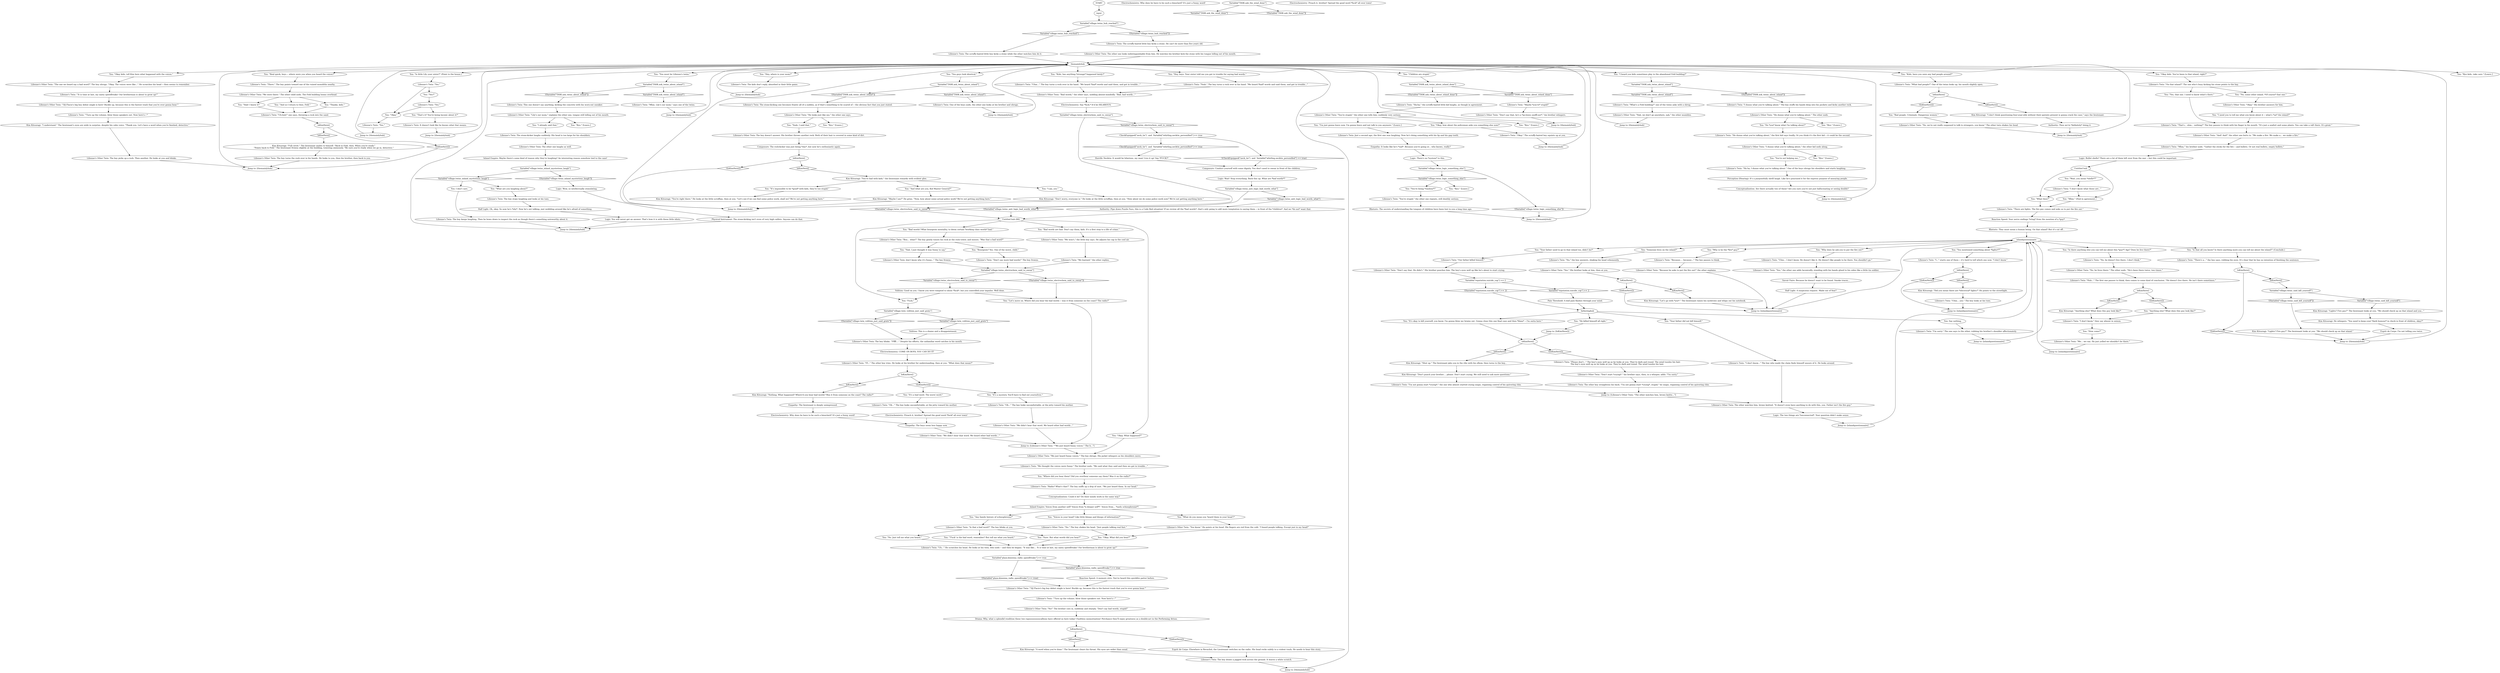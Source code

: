 # VILLAGE / LILIENNES TWINS
# You can talk to them before and get nothing, but when you hear the twins have been to the island they tell you details about it.
# ==================================================
digraph G {
	  0 [label="START"];
	  1 [label="input"];
	  2 [label="Lilienne's Twin: \"Yes.\""];
	  3 [label="You: \"Hey, where is your mom?\""];
	  4 [label="You: \"Kids, have you seen any bad people around?\""];
	  5 [label="Lilienne's Other Twin: The boy doesn't answer. His brother throws another rock. Both of their hair is covered in some kind of dirt."];
	  6 [label="Lilienne's Twin: \"I...\" starts one of them -- it's hard to tell which one now. \"I don't know.\""];
	  7 [label="Jump to: [islandquestionnaire]"];
	  8 [label="Variable[\"TASK.ask_twins_about_island\"]"];
	  9 [label="Variable[\"TASK.ask_twins_about_island\"]", shape=diamond];
	  10 [label="!(Variable[\"TASK.ask_twins_about_island\"])", shape=diamond];
	  11 [label="IsKimHere()"];
	  12 [label="IsKimHere()", shape=diamond];
	  13 [label="!(IsKimHere())", shape=diamond];
	  14 [label="Kim Kitsuragi: \"Full circle.\" The lieutenant smiles to himself. \"Back to Feld, then. When you're ready.\"\n\"Points back to Feld.\" The lieutenant frowns slightly at the building, towering ominously. \"Be sure you're ready when we go in, detective.\""];
	  15 [label="Jump to: [themainlyhub]"];
	  16 [label="Lilienne's Other Twin: \"Bad words,\" the other says, nodding absent-mindedly. \"Bad, bad words...\""];
	  17 [label="Variable[\"TASK.ask_twins_about_island\"]"];
	  18 [label="Variable[\"TASK.ask_twins_about_island\"]", shape=diamond];
	  19 [label="!(Variable[\"TASK.ask_twins_about_island\"])", shape=diamond];
	  20 [label="Lilienne's Other Twin: \"I dunno what you're talking about,\" the other kid nods along."];
	  21 [label="Jump to: [themainlyhub]"];
	  22 [label="Variable[\"village.twins_said_kill_yourself\"]"];
	  23 [label="Variable[\"village.twins_said_kill_yourself\"]", shape=diamond];
	  24 [label="!(Variable[\"village.twins_said_kill_yourself\"])", shape=diamond];
	  25 [label="Kim Kitsuragi: \"Lights? Fire guy?\" The lieutenant looks at you. \"We should check up on that island and you...\""];
	  26 [label="You: I don't care."];
	  27 [label="Lilienne's Twin: \"You're stupid,\" the other one repeats, still deathly serious."];
	  28 [label="You: \"Okay kids. You've been to that island, right?\""];
	  29 [label="Kim Kitsuragi: \"Let's go with *yes*.\" The lieutenant raises his eyebrows and whips out his notebook."];
	  30 [label="Lilienne's Other Twin: \"Don't say that. He didn't.\" His brother punches him. The boy's eyes well up like he's about to start crying."];
	  31 [label="Lilienne's Twin: \"I don't know...\" The boy who made the claim finds himself unsure of it. He looks around."];
	  32 [label="Kim Kitsuragi: \"Lights? Fire guy?\" The lieutenant looks at you. \"We should check up on that island.\""];
	  33 [label="You: \"Hey, boys. Your sister told me you got in trouble for saying bad words.\""];
	  34 [label="Empathy: The lieutenant is deeply unimpressed."];
	  35 [label="You: \"Let's move on. Where did you hear the bad words -- was it from someone on the coast? The radio?\""];
	  36 [label="You: \"Nah. I just thought it was funny to say.\""];
	  37 [label="You: \"Okay kids, tell Kim here what happened with the voices.\""];
	  38 [label="Lilienne's Other Twin: \"The one we heard say a bad word?\" The boy shrugs. \"Okay. The voices were like...\" He scratches his head -- then seems to remember."];
	  39 [label="Lilienne's Twin: \"'It is time at last, my nasty speedfreaks! Our brotherman is about to grow up!'\""];
	  40 [label="Lilienne's Twin: \"Yes.\""];
	  41 [label="Pain Threshold: A dull pain flashes through your mind."];
	  42 [label="You: \"You guys look identical.\""];
	  43 [label="You: \"Children are stupid.\""];
	  44 [label="Lilienne's Twin: \"On that island?\" The one who's busy kicking his stone points to the bay."];
	  45 [label="You: \"Why does he ask you to put the fire out?\""];
	  46 [label="IsKimHere()"];
	  47 [label="IsKimHere()", shape=diamond];
	  48 [label="!(IsKimHere())", shape=diamond];
	  49 [label="Jump to: [islandquestionnaire]"];
	  50 [label="Lilienne's Twin: \"I'm sorry.\" The one says to the other, rubbing his brother's shoulder affectionately."];
	  51 [label="Lilienne's Twin: \"I don't know,\" they say almost in unison."];
	  52 [label="Lilienne's Other Twin: \"Don't say that, he's a *po-leees oooffi-ser*,\" his brother whispers."];
	  53 [label="Lilienne's Other Twin: \"We won't,\" the little boy says. He adjusts his cap in the cool air."];
	  54 [label="Lilienne's Twin: \"We learned,\" the other replies."];
	  55 [label="Lilienne's Other Twin: \"'DJ Flacio's big boy debut single is here! Buckle up, because this is the fastest trash that you're ever gonna hear.'\""];
	  56 [label="Electrochemistry: COME ON BOYS, YOU CAN DO IT!"];
	  57 [label="Perception (Hearing): It's a purposefully shrill laugh. Like he's practised it for the express purpose of annoying people."];
	  58 [label="Lilienne's Twin: It doesn't look like he knows what that means."];
	  59 [label="You: \"Okay.\""];
	  60 [label="Jump to: [themainlyhub]"];
	  61 [label="Lilienne's Other Twin: \"Because he asks to put the fire out!\" the other explains."];
	  62 [label="Lilienne's Twin: The scruffy-haired little boy kicks a stone while the other watches him do it."];
	  63 [label="Lilienne's Twin: \"There's a...\" the boy says, rubbing his eyes. It's clear that he has no intention of finishing the sentence."];
	  64 [label="Electrochemistry: Why does he have to be such a binoclard? It's just a funny word!"];
	  65 [label="Lilienne's Other Twin: \"We just heard funny voices.\" The boy shrugs. His jacket whispers as his shoulders move."];
	  66 [label="Lilienne's Twin: \"He dunno what you're talking about,\" the first kid says loudly. Or you think it's the first kid -- it could be the second."];
	  67 [label="Esprit de Corps: I'm not telling you twice."];
	  68 [label="You: \"You must be Lilienne's twins.\""];
	  69 [label="You: \"Bye.\" [Leave.]"];
	  70 [label="You: \"I'm just gonna leave now. I'm gonna leave and not talk to you anymore.\" [Leave.]"];
	  71 [label="Lilienne's Twin: Just a second ago, the first one was laughing. Now he's doing something with his lip and his gap tooth."];
	  72 [label="Lilienne's Other Twin: \"Yes.\" His brother looks at him, then at you."];
	  73 [label="Lilienne's Other Twin: \"And! And!\" the other one butts in. \"We make a fire. We make a... we make a fire.\""];
	  74 [label="You: \"Okay, how about the policeman asks you something else now?\""];
	  75 [label="Lilienne's Twin: \"Uhm...\" The boy turns a rock over in his hand. \"We heard *bad* words and said them, and got in trouble...\""];
	  76 [label="Lilienne's Other Twin: The boy blinks. \"Fffff....\" Despite his efforts, the unfamiliar word catches in his mouth."];
	  77 [label="You: \"Bad words are bad. Don't say them, kids. It's a first step to a life of crime.\""];
	  78 [label="Jump to: [Lilienne's Other Twin: \"\"We just heard funny voices.\" The b...\"]"];
	  79 [label="IsKimHere()"];
	  80 [label="IsKimHere()", shape=diamond];
	  81 [label="!(IsKimHere())", shape=diamond];
	  82 [label="Lilienne's Twin: The boy draws a jagged rock across the ground. It leaves a white scratch."];
	  83 [label="You: \"Sure. But what words did you hear?\""];
	  84 [label="Electrochemistry: Why does he have to be such a binoclard? It's just a funny word!"];
	  85 [label="You: \"I heard you kids sometimes play in the abandoned Feld building?\""];
	  86 [label="You: \"Do *you* know what I'm talking about?\""];
	  87 [label="Conceptualization: Are there actually two of them? Are you sure you're not just hallucinating or seeing double?"];
	  88 [label="Empathy: It looks like he's *sad*. Because you're going or... who knows, really?"];
	  89 [label="You: \"Yes?\""];
	  90 [label="Logic: Wow, so intellectually stimulating."];
	  91 [label="Variable[\"reputation.suicide_cop\"] >= 2"];
	  92 [label="Variable[\"reputation.suicide_cop\"] >= 2", shape=diamond];
	  93 [label="!(Variable[\"reputation.suicide_cop\"] >= 2)", shape=diamond];
	  94 [label="Jump to: [themainlyhub]"];
	  95 [label="Variable[\"village.twins_inland_mysterious_laugh\"]"];
	  96 [label="Variable[\"village.twins_inland_mysterious_laugh\"]", shape=diamond];
	  97 [label="!(Variable[\"village.twins_inland_mysterious_laugh\"])", shape=diamond];
	  98 [label="You: \"Why is he the *fire* guy?\""];
	  99 [label="You: \"Anything else? What does this guy look like?\""];
	  100 [label="Lilienne's Other Twin: don't know why it's funny...\" The boy frowns."];
	  101 [label="Kim Kitsuragi: \"A word when you're done.\" The lieutenant clears his throat. His eyes are wider than usual."];
	  102 [label="Lilienne's Other Twin: The boy picks up a rock. Then another. He looks at you and blinks."];
	  103 [label="You: \"Wait, you mean *shells*?\""];
	  104 [label="Authority: Then we're *definitely* doing it."];
	  105 [label="Jump to: [themainlyhub]"];
	  106 [label="Lilienne's Twin: \"Mhm. Lily's our mom,\" says one of the twins."];
	  107 [label="Lilienne's Twin: \"No, he doesn't live there. I don't think.\""];
	  108 [label="Lilienne's Twin: \"Uh-huh!\" one says, throwing a rock into the sand."];
	  109 [label="IsKimHere()"];
	  110 [label="IsKimHere()", shape=diamond];
	  111 [label="!(IsKimHere())", shape=diamond];
	  112 [label="Jump to: [themainlyhub]"];
	  113 [label="You: \"Hah! I knew it!\""];
	  114 [label="Lilienne's Twin: \"Oh...\" The boy looks uncomfortable, at the jetty toward his mother."];
	  115 [label="Lilienne's Other Twin: \"We didn't hear that word. We heard other bad words...\""];
	  116 [label="You: \"You're not helping me..\""];
	  117 [label="Lilienne's Twin: The boy stops laughing and looks at his toes."];
	  118 [label="Variable[\"TASK.ask_twins_about_island\"]"];
	  119 [label="Variable[\"TASK.ask_twins_about_island\"]", shape=diamond];
	  120 [label="!(Variable[\"TASK.ask_twins_about_island\"])", shape=diamond];
	  121 [label="Jump to: [islandquestionnaire]"];
	  122 [label="Kim Kitsuragi: \"Anything else? What does this guy look like?\""];
	  123 [label="Variable[\"village.twin_volition_just_said_grats\"]"];
	  124 [label="Variable[\"village.twin_volition_just_said_grats\"]", shape=diamond];
	  125 [label="!(Variable[\"village.twin_volition_just_said_grats\"])", shape=diamond];
	  126 [label="Lilienne's Other Twin: \"We didn't hear that word. We heard other bad words...\""];
	  127 [label="You: \"Where did you hear them? Did you overhear someone say them? Was it on the radio?\""];
	  128 [label="Lilienne's Other Twin: \"No.\" The boy shakes his head. \"Just people talking real fast.\""];
	  129 [label="Lilienne's Other Twin: \"You know.\" He points at his head. His fingers are red from the cold. \"I heard people talking. Except just in my head!\""];
	  130 [label="Lilienne's Twin: \"'Turn up the volume, blow those speakers out. Now here's---'\""];
	  131 [label="Lilienne's Other Twin: \"We were there.\" The other child nods. The Feld building looms overhead."];
	  132 [label="Lilienne's Other Twin: The boy turns the rock over in his hands. He looks to you, then his brother, then back to you."];
	  133 [label="Composure: Conduct yourself with some dignity. You don't need to swear in front of the children."];
	  134 [label="Variable[\"TASK.ask_the_wind_done\"]"];
	  135 [label="Variable[\"TASK.ask_the_wind_done\"]", shape=diamond];
	  136 [label="!(Variable[\"TASK.ask_the_wind_done\"])", shape=diamond];
	  137 [label="Half Light: A suspicious request. Made out of fear?"];
	  138 [label="Jump to: [islandquestionnaire]"];
	  139 [label="Lilienne's Twin: The stone-kicker laughs suddenly. His head is too large for his shoulders."];
	  140 [label="Lilienne's Twin: The boy keeps laughing. Then he bows down to inspect the rock as though there's something noteworthy about it."];
	  141 [label="Lilienne's Twin: \"Because.... because...\" The boy pauses to think."];
	  142 [label="Lilienne's Other Twin: \"No, he lives there.\" The other nods. \"He's been there twice, two times.\""];
	  143 [label="Lilienne's Twin: \"Huh...\" The first one pauses to think, then comes to some kind of conclusion. \"He doesn't live there. He isn't there sometimes.\""];
	  144 [label="Jump to: [themainlyhub]"];
	  145 [label="Volition: This is a shame and a disappointment."];
	  146 [label="You: \"Okay. What did you hear?\""];
	  147 [label="Variable[\"plaza.kineema_radio_speedfreaks\"] == true"];
	  148 [label="Variable[\"plaza.kineema_radio_speedfreaks\"] == true", shape=diamond];
	  149 [label="!(Variable[\"plaza.kineema_radio_speedfreaks\"] == true)", shape=diamond];
	  150 [label="Lilienne's Other Twin: \"No!\" The brother cuts in, suddenly and sharply. \"Don't say bad words, stupid!\""];
	  151 [label="You: \"And so I return to thee, Feld.\""];
	  152 [label="You: \"Thanks, kids.\""];
	  153 [label="Logic: Wait! Stop everything. Back this up. What are *bad words*?"];
	  154 [label="Lilienne's Other Twin: \"Ff...\" The other boy tries. He looks at his brother for understanding, then at you. \"What does that mean?\""];
	  155 [label="Jump to: [themainlyhub]"];
	  156 [label="Lilienne's Twin: \"What's a Feld building?\" one of the twins asks with a shrug."];
	  157 [label="Lilienne's Twin: \"I don't know what those are...\""];
	  158 [label="Composure: The rock-kicker was just being *shy*, but now he's enthusiastic again."];
	  159 [label="You: \"I need you to tell me what you know about it -- what's *on* the island?\""];
	  160 [label="Lilienne's Twin: One of the boys nods, the other one looks at his brother and shrugs."];
	  161 [label="Jump to: [themainlyhub]"];
	  162 [label="IsKimHere()"];
	  163 [label="IsKimHere()", shape=diamond];
	  164 [label="!(IsKimHere())", shape=diamond];
	  165 [label="You: \"Kids, has anything *strange* happened lately?\""];
	  166 [label="Lilienne's Twin: \"Yeah.\" The boy turns a rock over in his hand. \"We heard *bad* words and said them, and got in trouble...\""];
	  167 [label="Horrific Necktie: It would be hilarious, my man! Live it up! Say *FUCK!*"];
	  168 [label="IsKimHere()"];
	  169 [label="IsKimHere()", shape=diamond];
	  170 [label="!(IsKimHere())", shape=diamond];
	  171 [label="You: \"Voices in your head? Like little bleeps and bloops of information?\""];
	  172 [label="Esprit de Corps: Elsewhere in Revachol, the Lieutenant switches on the radio. His head rocks subtly to a violent track. He needs to hear this story."];
	  173 [label="Drama: Why, what a splendid rendition these two rapsssssssssscallions have offered us here today! Faultless memorization! Perchance they'll enjoy greatness as a double-act in the Performing Artsss."];
	  174 [label="You: \"Any family history of schizophrenia?\""];
	  175 [label="Logic: Bullet shells? There are a lot of them left over from the war -- but this could be important."];
	  176 [label="Lilienne's Twin: The kids don't reply, absorbed in their little game."];
	  177 [label="Jump to: [themainlyhub]"];
	  178 [label="Lilienne's Twin: The scruffy-haired little boy kicks a stone. He can't be more than five years old."];
	  179 [label="IsKimHere()"];
	  180 [label="IsKimHere()", shape=diamond];
	  181 [label="!(IsKimHere())", shape=diamond];
	  182 [label="You: \"Is that all you know? Is there anything more you can tell me about the island?\" (Conclude.)"];
	  183 [label="You: Say nothing."];
	  184 [label="Jump to: [IsKimHere()]"];
	  185 [label="IsKimHere()"];
	  186 [label="IsKimHere()", shape=diamond];
	  187 [label="!(IsKimHere())", shape=diamond];
	  188 [label="Jump to: [islandquestionnaire]"];
	  189 [label="Kim Kitsuragi: \"Nothing. What happened? Where'd you hear bad words? Was it from someone on the coast? The radio?\""];
	  190 [label="Lilienne's Other Twin: \"Bou... what?\" The boy gently tosses his rock at the rock tower, and misses. \"Was that a bad word?\""];
	  191 [label="Lilienne's Twin: \"There.\" The boy points toward one of the ruined monoliths nearby."];
	  192 [label="You: \"No. Just tell me what you heard.\""];
	  193 [label="Lilienne's Twin: \"Ha ha, I dunno what you're talking about.\" One of the boys shrugs his shoulders and starts laughing."];
	  194 [label="Logic: You will never get an answer. That's how it is with these little idiots."];
	  195 [label="Jump to: [themainlyhub]"];
	  196 [label="Jump to: [themainlyhub]"];
	  197 [label="IsKimHere()"];
	  198 [label="IsKimHere()", shape=diamond];
	  199 [label="!(IsKimHere())", shape=diamond];
	  200 [label="Lilienne's Other Twin: \"No, we're not really supposed to talk to strangers, you know.\" The other twin shakes his head."];
	  202 [label="You: \"Bye.\" [Leave.]"];
	  203 [label="Logic: There's no *system* to this."];
	  204 [label="Variable[\"village.twins_logic_something_else\"]"];
	  205 [label="Variable[\"village.twins_logic_something_else\"]", shape=diamond];
	  206 [label="!(Variable[\"village.twins_logic_something_else\"])", shape=diamond];
	  207 [label="Lilienne's Twin: \"That's... uhm... nothing?\" The boy pauses to think with his finger in his mouth. \"It's just a seafort and some plants. You can take a raft there. It's great.\""];
	  208 [label="You: \"You mentioned something about *lights*?\""];
	  209 [label="Lilienne's Twin: \"Please don't...\" The boy's eyes well up as he looks at you. They're dark and round. The wind tussles his hair.\nThe boy's eyes well up as he looks at you. They're dark and round. The wind tussles his hair."];
	  210 [label="Logic: The two things are *unconnected*. Your question didn't make sense."];
	  211 [label="Electrochemistry: Say *fuck.* It'd be HILARIOUS."];
	  212 [label="Variable[\"village.twins_electrochem_said_to_swear\"]"];
	  213 [label="Variable[\"village.twins_electrochem_said_to_swear\"]", shape=diamond];
	  214 [label="!(Variable[\"village.twins_electrochem_said_to_swear\"])", shape=diamond];
	  215 [label="Lilienne's Other Twin: \"Is that a bad word?\" The boy blinks at you."];
	  216 [label="Kim Kitsuragi: \"I don't think questioning four-year-olds without their parents present is gonna crack the case,\" says the lieutenant."];
	  217 [label="Lilienne's Other Twin: \"Lily's our mom,\" explains the other one, tongue still lolling out of his mouth."];
	  218 [label="Inland Empire: Maybe there's some kind of reason why they're laughing? An interesting reason somehow tied to the case!"];
	  219 [label="Lilienne's Other Twin: \"He looks just like me,\" the other one says."];
	  220 [label="You: \"Yeah, I said that.\""];
	  221 [label="Kim Kitsuragi: \"Don't worry, everyone is.\" He looks at the little scruffian, then at you. \"How about we do some police work now? We're not getting anything here.\""];
	  222 [label="Kim Kitsuragi: \"You're right there.\" He looks at the little scruffian, then at you. \"Let's see if we can find some police work, shall we? We're not getting anything here.\""];
	  223 [label="You: \"Bye.\" [Leave.]"];
	  224 [label="Lilienne's Twin: \"Mhm,\" his brother nods. \"Gather the sticks for the fire -- and bullets. Or not real bullets, empty bullets.\""];
	  225 [label="islandquestionnaire"];
	  226 [label="Lilienne's Twin: \"Okay.\" The scruffy-haired boy squints up at you."];
	  227 [label="You: \"He killed himself all right.\""];
	  228 [label="You: \"Is there anything else you can tell me about this *guy*? Age? Does he live there?\""];
	  229 [label="Lilienne's Twin: \"Oh...\" The boy looks uncomfortable, at the jetty toward his mother."];
	  230 [label="Lilienne's Other Twin: \"'DJ Flacio's big boy debut single is here! Buckle up, because this is the fastest trash that you're ever gonna hear.'\""];
	  231 [label="You: \"'Fuck' is the bad word, remember? But tell me what you heard.\""];
	  232 [label="Lilienne's Other Twin: \"He dunno what you're talking about.\" The other nods."];
	  233 [label="Lilienne's Twin: \"What bad people?\" One of the twins looks up, his mouth slightly open."];
	  234 [label="You: \"Yes, that one. I need to know what's there.\""];
	  235 [label="Variable[\"village.twins_hub_reached\"]"];
	  236 [label="Variable[\"village.twins_hub_reached\"]", shape=diamond];
	  237 [label="!(Variable[\"village.twins_hub_reached\"])", shape=diamond];
	  238 [label="Lilienne's Twin: \"There are lights. The fire guy comes and asks us to put the fire out.\""];
	  239 [label="Rhetoric: They must mean a human being. On that island? But it's cut off..."];
	  240 [label="Jump to: [themainlyhub]"];
	  241 [label="Lilienne's Other Twin: \"Don't start *crying*,\" his brother says, then, in a whisper, adds: \"I'm sorry.\""];
	  242 [label="Variable[\"village.twins_electrochem_said_to_swear\"]"];
	  243 [label="Variable[\"village.twins_electrochem_said_to_swear\"]", shape=diamond];
	  244 [label="!(Variable[\"village.twins_electrochem_said_to_swear\"])", shape=diamond];
	  245 [label="Volition: Good on you. I know you were tempted to shout *fuck*, but you controlled your impulse. Well done."];
	  246 [label="Lilienne's Twin: \"We thought the voices were funny.\" The brother nods. \"We said what they said and then we got in trouble...\""];
	  247 [label="Conceptualization: Could it be? Do their minds work in the same way?"];
	  248 [label="Lilienne's Twin: \"Uh...\" He scratches his head. He looks at his twin, who nods -- and then he begins. \"It was like... 'It is time at last, my nasty speedfreaks! Our brotherman is about to grow up!'\""];
	  249 [label="You: \"Bye.\" [Leave.]"];
	  250 [label="You: \"What are you laughing about?\""];
	  251 [label="Kim Kitsuragi: \"Maybe I am?\" He grins. \"Now, how about some actual police work? We're not getting anything here.\""];
	  252 [label="You: \"No, some other island. *Of course* that one.\""];
	  253 [label="Lilienne's Twin: \"Uhm... I don't know. He doesn't like it. He doesn't like people to be there. You shouldn't go.\""];
	  254 [label="Kim Kitsuragi: \"Did you mean there are *electrical* lights?\" He points to the streetlight."];
	  255 [label="Reaction Speed: Your nerve endings *sting* from the mention of a *guy*."];
	  256 [label="Variable[\"TASK.ask_twins_about_island_done\"]"];
	  257 [label="Variable[\"TASK.ask_twins_about_island_done\"]", shape=diamond];
	  258 [label="!(Variable[\"TASK.ask_twins_about_island_done\"])", shape=diamond];
	  259 [label="Lilienne's Twin: \"Maybe *you're* stupid!\""];
	  260 [label="Untitled hub (06)"];
	  261 [label="Electrochemistry: Preach it, brother! Spread the good word *fuck* all over town!"];
	  262 [label="Lilienne's Twin: \"Radio? What's that?\" The boy sniffs up a drip of snot. \"We just heard them. In our head.\""];
	  263 [label="Reaction Speed: A memory stirs. You've heard this quickfire patter before."];
	  264 [label="Inland Empire: Voices from another self? Voices from *a deeper self*?  Voices from... *early schizophrenia*?"];
	  265 [label="You: \"I already said that.\""];
	  266 [label="Lilienne's Other Twin: \"You're stupid,\" the other one tells him, suddenly very serious."];
	  267 [label="You: \"Bye.\" [Leave.]"];
	  268 [label="You: \"Mhm.\" (Nod in agreement.)"];
	  269 [label="Jump to: [themainlyhub]"];
	  270 [label="fatheringhub"];
	  271 [label="Lilienne's Twin: \"I'm not gonna start *crying*,\" the one who almost started crying snaps, regaining control of his quivering chin."];
	  272 [label="You: \"Fuck.\""];
	  273 [label="You: \"Bourgeois? Yes. One of the worst, child.\""];
	  274 [label="Kim Kitsuragi: \"I understand.\" The lieutenant's eyes are wide in surprise, despite his calm voice. \"Thank you. Let's have a word when you're finished, detective.\""];
	  275 [label="You: \"It's a mystery. You'll have to find out yourselves.\""];
	  276 [label="Variable[\"village.twins_anti_logic_bad_words_what\"]"];
	  277 [label="Variable[\"village.twins_anti_logic_bad_words_what\"]", shape=diamond];
	  278 [label="!(Variable[\"village.twins_anti_logic_bad_words_what\"])", shape=diamond];
	  279 [label="Untitled hub"];
	  280 [label="Jump to: [themainlyhub]"];
	  281 [label="Rhetoric: The secrets of understanding the tongues of children have been lost to you a long time ago."];
	  282 [label="Lilienne's Twin: This one doesn't say anything, kicking the concrete with his worn-out sneaker."];
	  283 [label="IsKimHere()"];
	  284 [label="IsKimHere()", shape=diamond];
	  285 [label="!(IsKimHere())", shape=diamond];
	  286 [label="Savoir Faire: Because he doesn't want to be found. Smoke traces..."];
	  287 [label="Lilienne's Twin: \"Our father killed himself.\""];
	  288 [label="Lilienne's Other Twin: \"We... we ran. He just yelled we shouldn't be there.\""];
	  289 [label="You: \"What do you mean you 'heard them in your head'?\""];
	  290 [label="You: \"Real quick, boys -- where were you when you heard the voices?\""];
	  291 [label="Lilienne's Twin: \"I dunno what you're talking about.\" The boy stuffs his hands deep into his pockets and kicks another rock."];
	  292 [label="Half Light: Oh, okay. So now he's *shy*. Now he's not talking, just wobbling around like he's afraid of something."];
	  293 [label="Lilienne's Twin: \"Yes.\""];
	  294 [label="You: \"Bye kids, take care.\" [Leave.]"];
	  295 [label="Lilienne's Twin: \"Ha-ha,\" the scruffy-haired little kid laughs, as though in agreement."];
	  296 [label="Kim Kitsuragi: \"You're bad with kids,\" the lieutenant remarks with evident glee."];
	  297 [label="You: \"I am, yes.\""];
	  298 [label="You: \"You're being *random*!\""];
	  299 [label="Lilienne's Twin: \"No,\" the boy answers, shaking his head vehemently."];
	  300 [label="Lilienne's Other Twin: \"Yes,\" the other one adds laconically, standing with his hands glued to his sides like a little tin soldier."];
	  301 [label="Lilienne's Other Twin: \"Okay.\" His brother answers for him."];
	  302 [label="Lilienne's Twin: \"Uhm... yes.\" The boy looks at his toes."];
	  303 [label="You: \"What then?\""];
	  304 [label="Kim Kitsuragi: \"Shut up.\" The lieutenant jabs you in the ribs with his elbow, then turns to the boy..."];
	  305 [label="You: \"It's okay to kill yourself, you know. I'm gonna blow my brains out. Gonna close this one final case and then *blam* -- I'm outta here.\""];
	  306 [label="Lilienne's Twin: The other boy straightens his back. \"I'm not gonna start *crying*, stupid,\" he snaps, regaining control of his quivering chin."];
	  307 [label="Lilienne's Other Twin: The other watches him, brows knitted. \"It doesn't even have anything to do with this, you. Father isn't the fire guy.\""];
	  308 [label="Jump to: [Lilienne's Other Twin: \"The other watches him, brows knitte...\"]"];
	  309 [label="Empathy: The boys seem less happy now."];
	  310 [label="You: \"Bad words? What bourgeois mentality, to deem certain *working class words* bad.\""];
	  311 [label="You: \"Bye.\" [Leave.]"];
	  312 [label="Lilienne's Other Twin: The other one looks indistinguishable from him. He watches his brother kick the stone with his tongue lolling out of his mouth."];
	  313 [label="themainlyhub"];
	  314 [label="Lilienne's Other Twin: The other one laughs as well."];
	  315 [label="Lilienne's Twin: The stone-kicking one becomes frantic all of a sudden, as if that's something to be scared of -- the obvious fact that you just stated."];
	  316 [label="You: \"Your father used to go to that island too, didn't he?\""];
	  317 [label="You: \"Your father did not kill himself.\""];
	  318 [label="Kim Kitsuragi: \"Don't punch your brother.... please. Don't start crying. We still need to ask more questions.\""];
	  319 [label="You: \"How come?\""];
	  320 [label="You: \"It's a bad word. The worst word.\""];
	  321 [label="You: \"Okay. What happened?\""];
	  322 [label="Authority: Pipe down Puzzle Face, this is a Code Red situation! If we review all the *bad words*, that's only going to add more temptation to saying them -- in front of the *children*. And we *do not* want that."];
	  323 [label="Electrochemistry: Preach it, brother! Spread the good word *fuck* all over town!"];
	  324 [label="Lilienne's Other Twin: \"Nah, we don't go anywhere, nah,\" the other mumbles."];
	  325 [label="You: \"Is little Lily your sister?\" (Point to the house.)"];
	  326 [label="You: \"That's it? You're being laconic about it?\""];
	  327 [label="Physical Instrument: The stone-kicking isn't even of very high calibre. Anyone can do that."];
	  328 [label="Kim Kitsuragi: He whispers: \"You need to keep your *dark humour* in check in front of children, okay?\""];
	  329 [label="You: \"Bad people. Criminals. Dangerous women.\""];
	  330 [label="You: \"It's impossible to be *good* with kids, they're too stupid.\""];
	  331 [label="You: \"And what are you, Kid Master General?\""];
	  332 [label="You: \"Someone lives on the island?\""];
	  333 [label="Jump to: [themainlyhub]"];
	  334 [label="Lilienne's Twin: \"Don't say more bad words!\" The boy frowns."];
	  335 [label="Lilienne's Twin: \"'Turn up the volume, blow those speakers out. Now here's---'\""];
	  336 [label="CheckEquipped(\"neck_tie\")  and  Variable[\"whirling.necktie_personified\"] == true"];
	  337 [label="CheckEquipped(\"neck_tie\")  and  Variable[\"whirling.necktie_personified\"] == true", shape=diamond];
	  338 [label="!(CheckEquipped(\"neck_tie\")  and  Variable[\"whirling.necktie_personified\"] == true)", shape=diamond];
	  0 -> 1
	  1 -> 235
	  2 -> 59
	  2 -> 326
	  3 -> 176
	  4 -> 233
	  5 -> 158
	  6 -> 46
	  7 -> 225
	  8 -> 9
	  8 -> 10
	  9 -> 160
	  10 -> 315
	  11 -> 12
	  11 -> 13
	  12 -> 304
	  13 -> 209
	  14 -> 132
	  15 -> 313
	  16 -> 211
	  17 -> 18
	  17 -> 19
	  18 -> 156
	  19 -> 291
	  20 -> 249
	  20 -> 116
	  21 -> 313
	  22 -> 24
	  22 -> 23
	  23 -> 25
	  24 -> 32
	  25 -> 328
	  26 -> 140
	  27 -> 281
	  28 -> 44
	  29 -> 7
	  30 -> 91
	  31 -> 307
	  32 -> 333
	  33 -> 166
	  34 -> 84
	  35 -> 78
	  36 -> 100
	  37 -> 38
	  38 -> 39
	  39 -> 230
	  40 -> 89
	  40 -> 59
	  41 -> 270
	  42 -> 8
	  43 -> 256
	  44 -> 234
	  44 -> 252
	  45 -> 253
	  46 -> 48
	  46 -> 47
	  47 -> 254
	  48 -> 49
	  49 -> 225
	  50 -> 121
	  51 -> 319
	  52 -> 144
	  53 -> 54
	  54 -> 242
	  55 -> 335
	  56 -> 154
	  57 -> 87
	  58 -> 280
	  59 -> 293
	  60 -> 313
	  61 -> 7
	  62 -> 313
	  63 -> 162
	  65 -> 246
	  66 -> 20
	  67 -> 333
	  68 -> 118
	  70 -> 71
	  71 -> 88
	  72 -> 283
	  73 -> 224
	  74 -> 226
	  75 -> 16
	  76 -> 56
	  77 -> 53
	  78 -> 65
	  79 -> 80
	  79 -> 81
	  80 -> 101
	  81 -> 172
	  82 -> 112
	  83 -> 248
	  84 -> 309
	  85 -> 17
	  86 -> 66
	  87 -> 196
	  88 -> 203
	  89 -> 2
	  90 -> 327
	  91 -> 92
	  91 -> 93
	  92 -> 41
	  93 -> 270
	  94 -> 313
	  95 -> 96
	  95 -> 97
	  96 -> 250
	  96 -> 26
	  97 -> 90
	  98 -> 141
	  99 -> 51
	  100 -> 242
	  101 -> 82
	  102 -> 15
	  103 -> 157
	  104 -> 177
	  105 -> 313
	  106 -> 269
	  107 -> 142
	  108 -> 109
	  109 -> 110
	  109 -> 111
	  110 -> 14
	  111 -> 15
	  112 -> 313
	  113 -> 108
	  114 -> 115
	  115 -> 78
	  116 -> 193
	  117 -> 292
	  118 -> 120
	  118 -> 119
	  119 -> 106
	  120 -> 282
	  121 -> 225
	  122 -> 51
	  123 -> 124
	  123 -> 125
	  124 -> 145
	  125 -> 76
	  126 -> 78
	  127 -> 262
	  128 -> 146
	  129 -> 146
	  130 -> 274
	  131 -> 152
	  131 -> 113
	  131 -> 151
	  132 -> 15
	  133 -> 153
	  134 -> 136
	  134 -> 135
	  137 -> 7
	  138 -> 225
	  139 -> 314
	  140 -> 60
	  141 -> 61
	  142 -> 143
	  143 -> 185
	  144 -> 313
	  145 -> 76
	  146 -> 248
	  147 -> 148
	  147 -> 149
	  148 -> 263
	  149 -> 55
	  150 -> 173
	  151 -> 108
	  152 -> 108
	  153 -> 276
	  154 -> 168
	  155 -> 313
	  156 -> 324
	  157 -> 268
	  157 -> 303
	  158 -> 179
	  159 -> 207
	  160 -> 240
	  161 -> 313
	  162 -> 163
	  162 -> 164
	  163 -> 22
	  164 -> 333
	  165 -> 75
	  166 -> 16
	  167 -> 133
	  168 -> 169
	  168 -> 170
	  169 -> 189
	  170 -> 320
	  170 -> 275
	  171 -> 128
	  172 -> 82
	  173 -> 79
	  174 -> 215
	  175 -> 279
	  176 -> 94
	  177 -> 313
	  178 -> 312
	  179 -> 180
	  179 -> 181
	  180 -> 296
	  181 -> 105
	  182 -> 63
	  183 -> 50
	  184 -> 11
	  185 -> 186
	  185 -> 187
	  186 -> 122
	  187 -> 99
	  188 -> 225
	  189 -> 34
	  190 -> 273
	  190 -> 36
	  191 -> 131
	  192 -> 248
	  193 -> 57
	  194 -> 60
	  195 -> 313
	  196 -> 313
	  197 -> 198
	  197 -> 199
	  198 -> 216
	  199 -> 329
	  200 -> 177
	  203 -> 204
	  204 -> 205
	  204 -> 206
	  205 -> 298
	  205 -> 267
	  206 -> 195
	  207 -> 73
	  208 -> 6
	  209 -> 241
	  210 -> 138
	  211 -> 212
	  212 -> 213
	  212 -> 214
	  213 -> 336
	  214 -> 260
	  215 -> 192
	  215 -> 83
	  215 -> 231
	  216 -> 104
	  217 -> 265
	  217 -> 202
	  218 -> 95
	  219 -> 220
	  219 -> 69
	  220 -> 5
	  221 -> 105
	  222 -> 105
	  224 -> 175
	  225 -> 98
	  225 -> 228
	  225 -> 332
	  225 -> 45
	  225 -> 208
	  225 -> 182
	  225 -> 316
	  226 -> 161
	  227 -> 184
	  228 -> 107
	  229 -> 323
	  230 -> 130
	  231 -> 248
	  232 -> 86
	  232 -> 311
	  233 -> 197
	  234 -> 207
	  235 -> 236
	  235 -> 237
	  236 -> 62
	  237 -> 178
	  238 -> 255
	  239 -> 225
	  240 -> 313
	  241 -> 306
	  242 -> 243
	  242 -> 244
	  243 -> 245
	  244 -> 35
	  245 -> 272
	  245 -> 35
	  246 -> 127
	  247 -> 264
	  248 -> 147
	  250 -> 117
	  251 -> 105
	  252 -> 301
	  253 -> 300
	  254 -> 302
	  255 -> 239
	  256 -> 257
	  256 -> 258
	  257 -> 259
	  258 -> 295
	  259 -> 52
	  260 -> 272
	  260 -> 321
	  260 -> 77
	  260 -> 310
	  262 -> 247
	  263 -> 55
	  264 -> 289
	  264 -> 171
	  264 -> 174
	  265 -> 139
	  266 -> 74
	  266 -> 70
	  266 -> 223
	  268 -> 238
	  269 -> 313
	  270 -> 305
	  270 -> 227
	  270 -> 317
	  270 -> 183
	  271 -> 308
	  272 -> 123
	  273 -> 334
	  274 -> 102
	  275 -> 114
	  276 -> 277
	  276 -> 278
	  277 -> 322
	  278 -> 260
	  279 -> 268
	  279 -> 303
	  279 -> 103
	  280 -> 313
	  281 -> 195
	  282 -> 217
	  283 -> 284
	  283 -> 285
	  284 -> 29
	  285 -> 7
	  286 -> 137
	  287 -> 30
	  288 -> 188
	  289 -> 129
	  290 -> 191
	  291 -> 232
	  292 -> 194
	  293 -> 21
	  295 -> 266
	  296 -> 297
	  296 -> 330
	  296 -> 331
	  297 -> 221
	  298 -> 27
	  299 -> 72
	  300 -> 286
	  301 -> 159
	  302 -> 49
	  303 -> 238
	  304 -> 318
	  305 -> 11
	  306 -> 308
	  307 -> 210
	  308 -> 307
	  309 -> 126
	  310 -> 190
	  312 -> 313
	  313 -> 33
	  313 -> 290
	  313 -> 3
	  313 -> 4
	  313 -> 37
	  313 -> 165
	  313 -> 68
	  313 -> 325
	  313 -> 294
	  313 -> 42
	  313 -> 43
	  313 -> 85
	  313 -> 28
	  314 -> 218
	  315 -> 219
	  316 -> 287
	  317 -> 31
	  318 -> 271
	  319 -> 288
	  320 -> 229
	  321 -> 65
	  322 -> 260
	  323 -> 309
	  324 -> 155
	  325 -> 40
	  326 -> 58
	  327 -> 60
	  328 -> 67
	  329 -> 200
	  330 -> 222
	  331 -> 251
	  332 -> 299
	  333 -> 313
	  334 -> 242
	  335 -> 150
	  336 -> 337
	  336 -> 338
	  337 -> 167
	  338 -> 133
}


